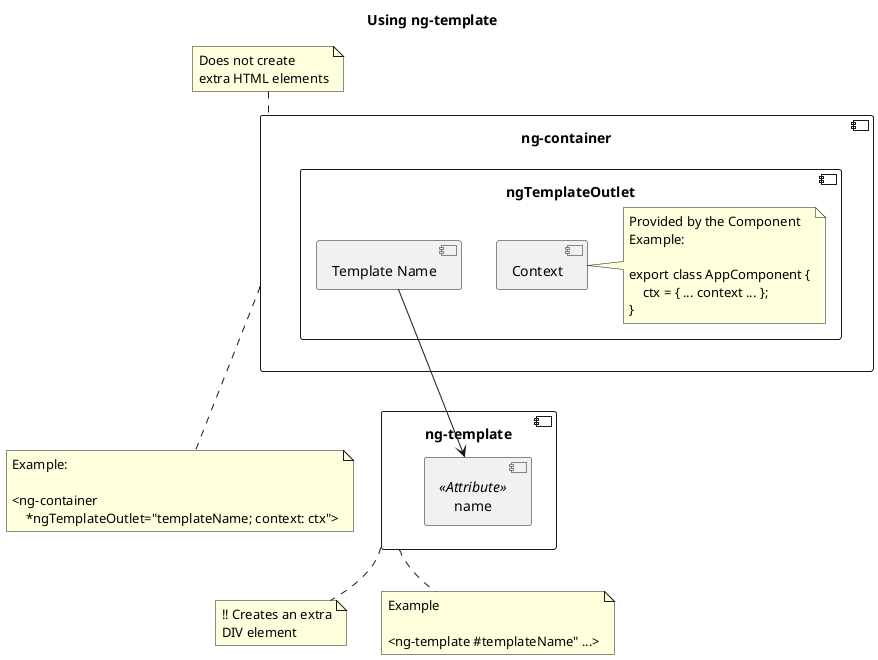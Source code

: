 @startuml
'https://plantuml.com/component-diagram

title Using ng-template


component "ng-template" as NgTemplate {
    [name] <<Attribute>> as TName
}
note bottom of NgTemplate
    !! Creates an extra
    DIV element
end note
note bottom of NgTemplate
    Example

    <ng-template #templateName" ...>
end note

component "ng-container" as NgContainer {
    component "ngTemplateOutlet" as TemplateOutlet {
        [Template Name] --> TName
        [Context] as C
        note right of C
            Provided by the Component
            Example:

            export class AppComponent {
                ctx = { ... context ... };
            }
        end note
    }
}
note bottom of NgContainer
    Example:

    <ng-container
        *ngTemplateOutlet="templateName; context: ctx">
end note

note top of NgContainer
    Does not create
    extra HTML elements
end note






@enduml